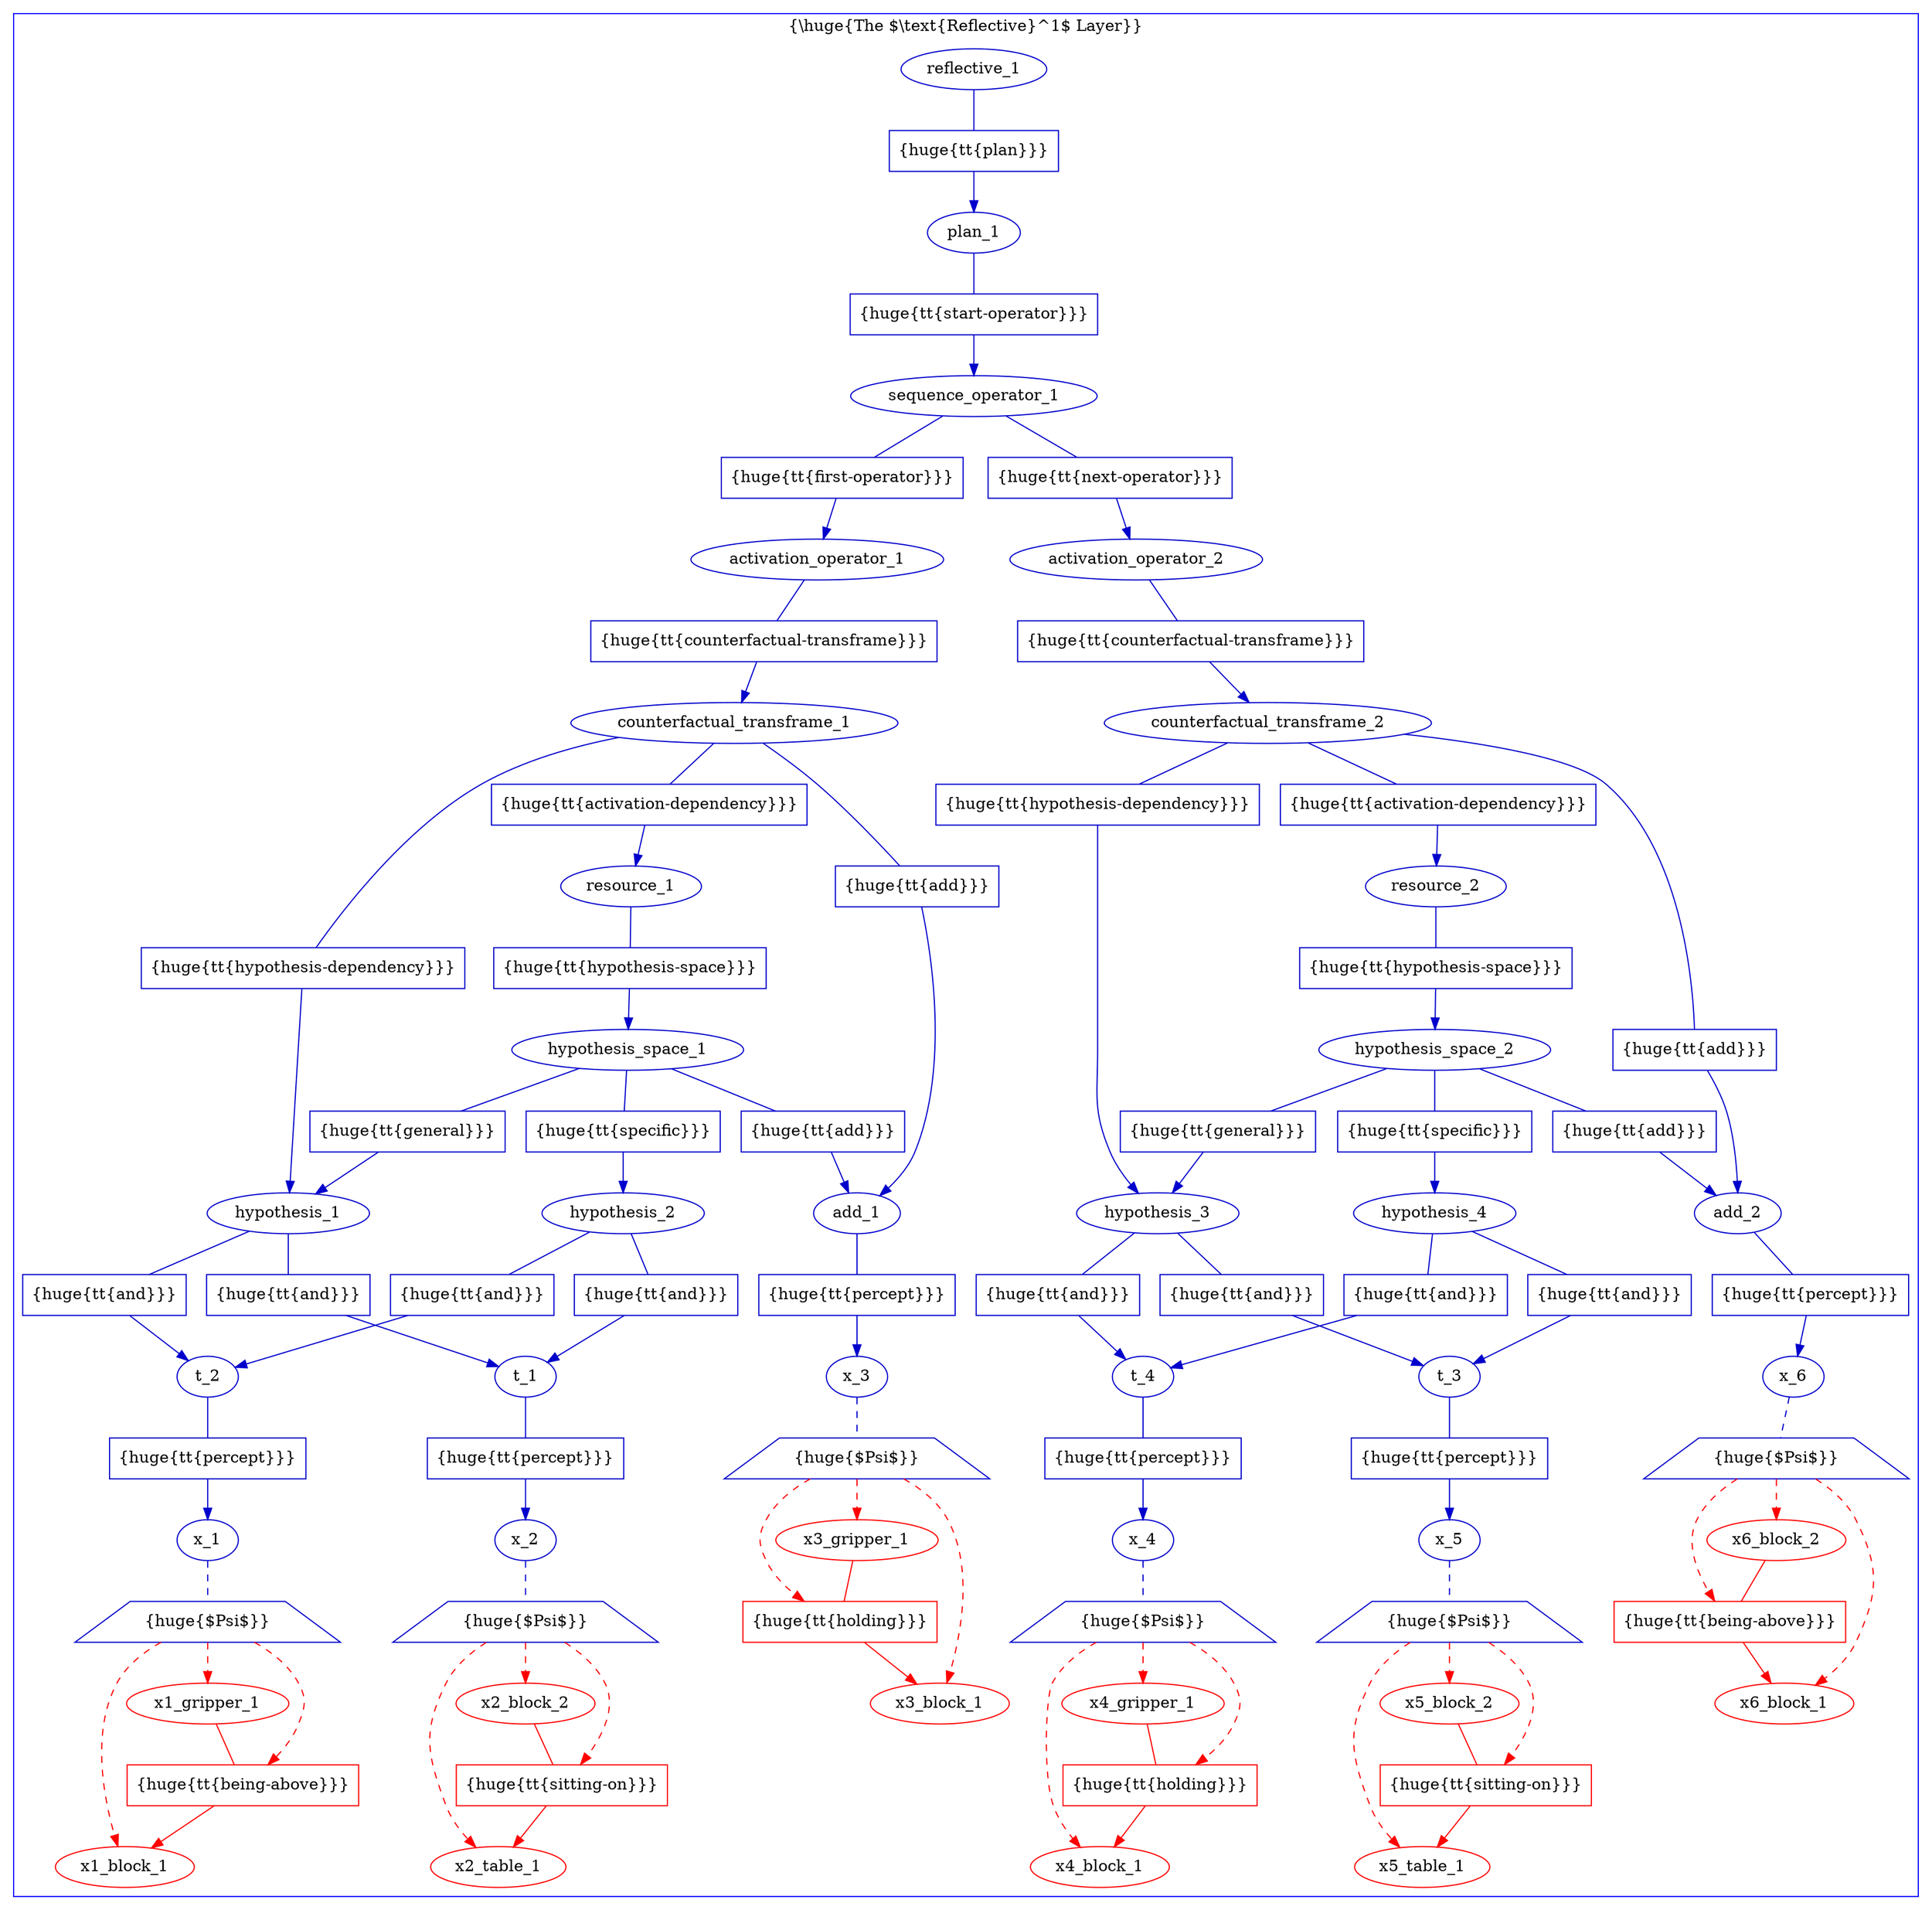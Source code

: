 digraph G {

  subgraph cluster_1 {
    label = "{\\huge{The $\\text{Reflective}^1$ Layer}}";
    color=blue
    
    // reflective
    node [fillcolor = white, color = "#0000CC", style = filled];
    edge [color = "#0000CC"];
        
    // x_1^*
    
    x1_gripper_1   [texlbl = "{\huge{\tt{Gripper}}}",color=red];
    x1_block_1   [texlbl = "{\huge{\tt{Block}}}",color=red];
    
    x1_gripper_1_being_above_x1_block_1 [shape=box,style=filled,label="{\huge{\tt{being-above}}}",color=red];
    x1_gripper_1 -> x1_gripper_1_being_above_x1_block_1 [arrowhead=none,color=red];
    x1_gripper_1_being_above_x1_block_1 -> x1_block_1 [style="-triangle 45",color=red];
    
    x_1 [texlbl = "{\huge{\tt{Symbol*}}}"];
    x_1_reflecting [shape=trapezium,style=filled,label="{\huge{$\Psi$}}",nodesep="0.02",margin="0.11,0.055"];
    x_1 -> x_1_reflecting [style=dashed,arrowhead=none];
    x_1_reflecting -> x1_gripper_1 [style="-triangle 45,dashed", color=red];
    x_1_reflecting -> x1_block_1 [style="-triangle 45,dashed", color=red];
    x_1_reflecting -> x1_gripper_1_being_above_x1_block_1 [style="-triangle 45,dashed", color=red];
    
    // x_2^*
    
    x2_block_2   [texlbl = "{\huge{\tt{Block}}}",color=red];
    x2_table_1   [texlbl = "{\huge{\tt{Table}}}",color=red];
    
    x2_block_2_sitting_on_x2_table_1 [shape=box,style=filled,label="{\huge{\tt{sitting-on}}}",color=red];
    x2_block_2 -> x2_block_2_sitting_on_x2_table_1 [arrowhead=none,color=red];
    x2_block_2_sitting_on_x2_table_1 -> x2_table_1 [style="-triangle 45",color=red];
    
    x_2 [texlbl = "{\huge{\tt{Symbol*}}}"];
    x_2_reflecting [shape=trapezium,style=filled,label="{\huge{$\Psi$}}",nodesep="0.02",margin="0.11,0.055"];
    x_2 -> x_2_reflecting [style=dashed,arrowhead=none];
    x_2_reflecting -> x2_block_2 [style="-triangle 45,dashed", color=red];
    x_2_reflecting -> x2_table_1 [style="-triangle 45,dashed", color=red];
    x_2_reflecting -> x2_block_2_sitting_on_x2_table_1 [style="-triangle 45,dashed", color=red];
    
    // x_3^*
    
    x3_block_1   [texlbl = "{\huge{\tt{Block}}}",color=red];
    x3_gripper_1 [texlbl = "{\huge{\tt{Gripper}}}",color=red];
    
    x3_gripper_1_holding_x3_block_1 [shape=box,style=filled,label="{\huge{\tt{holding}}}",color=red];
    x3_gripper_1 -> x3_gripper_1_holding_x3_block_1 [arrowhead=none,color=red];
    x3_gripper_1_holding_x3_block_1 -> x3_block_1 [style="-triangle 45",color=red];
    
    x_3 [texlbl = "{\huge{\tt{Symbol*}}}"];
    x_3_reflecting [shape=trapezium,style=filled,label="{\huge{$\Psi$}}",nodesep="0.02",margin="0.11,0.055"];
    x_3 -> x_3_reflecting [style=dashed,arrowhead=none];
    x_3_reflecting -> x3_gripper_1 [style="-triangle 45,dashed", color=red];
    x_3_reflecting -> x3_block_1 [style="-triangle 45,dashed", color=red];
    x_3_reflecting -> x3_gripper_1_holding_x3_block_1 [style="-triangle 45,dashed", color=red];
    

    // x_4^*
    
    x4_gripper_1 [texlbl = "{\huge{\tt{Gripper}}}",color=red];
    x4_block_1   [texlbl = "{\huge{\tt{Block}}}",color=red];
    
    x4_gripper_1_holding_x4_block_1 [shape=box,style=filled,label="{\huge{\tt{holding}}}",color=red];
    x4_gripper_1 -> x4_gripper_1_holding_x4_block_1 [arrowhead=none,color=red];
    x4_gripper_1_holding_x4_block_1 -> x4_block_1 [style="-triangle 45",color=red];
    
    x_4 [texlbl = "{\huge{\tt{Symbol*}}}"];
    x_4_reflecting [shape=trapezium,style=filled,label="{\huge{$\Psi$}}",nodesep="0.02",margin="0.11,0.055"];
    x_4 -> x_4_reflecting [style=dashed,arrowhead=none];
    x_4_reflecting -> x4_gripper_1 [style="-triangle 45,dashed", color=red];
    x_4_reflecting -> x4_block_1 [style="-triangle 45,dashed", color=red];
    x_4_reflecting -> x4_gripper_1_holding_x4_block_1 [style="-triangle 45,dashed", color=red];
    
    // x_5^*
    
    x5_block_2   [texlbl = "{\huge{\tt{Block}}}",color=red];
    x5_table_1   [texlbl = "{\huge{\tt{Table}}}",color=red];
    
    x5_block_2_sitting_on_x5_table_1 [shape=box,style=filled,label="{\huge{\tt{sitting-on}}}",color=red];
    x5_block_2 -> x5_block_2_sitting_on_x5_table_1 [arrowhead=none,color=red];
    x5_block_2_sitting_on_x5_table_1 -> x5_table_1 [style="-triangle 45",color=red];
    
    x_5 [texlbl = "{\huge{\tt{Symbol*}}}"];
    x_5_reflecting [shape=trapezium,style=filled,label="{\huge{$\Psi$}}",nodesep="0.02",margin="0.11,0.055"];
    x_5 -> x_5_reflecting [style=dashed,arrowhead=none];
    x_5_reflecting -> x5_block_2 [style="-triangle 45,dashed", color=red];
    x_5_reflecting -> x5_table_1 [style="-triangle 45,dashed", color=red];
    x_5_reflecting -> x5_block_2_sitting_on_x5_table_1 [style="-triangle 45,dashed", color=red];
    
    // x_6^*
    
    x6_block_1   [texlbl = "{\huge{\tt{Block}}}",color=red];
    x6_block_2   [texlbl = "{\huge{\tt{Block}}}",color=red];
    
    x6_block_2_being_above_x6_block_1 [shape=box,style=filled,label="{\huge{\tt{being-above}}}",color=red];
    x6_block_2 -> x6_block_2_being_above_x6_block_1 [arrowhead=none,color=red];
    x6_block_2_being_above_x6_block_1 -> x6_block_1 [style="-triangle 45",color=red];
    
    x_6 [texlbl = "{\huge{\tt{Symbol*}}}"];
    x_6_reflecting [shape=trapezium,style=filled,label="{\huge{$\Psi$}}",nodesep="0.02",margin="0.11,0.055"];
    x_6 -> x_6_reflecting [style=dashed,arrowhead=none];
    x_6_reflecting -> x6_block_2 [style="-triangle 45,dashed", color=red];
    x_6_reflecting -> x6_block_1 [style="-triangle 45,dashed", color=red];
    x_6_reflecting -> x6_block_2_being_above_x6_block_1 [style="-triangle 45,dashed", color=red];
    

    // t_1^
    
    t_1 [texlbl = "{\huge{\tt{Precondition}}}"];
    
    t_1_percept_x_2 [shape=box,style=filled,label="{\huge{\tt{percept}}}"];
    t_1 -> t_1_percept_x_2 [arrowhead=none];
    t_1_percept_x_2 -> x_2 [style="-triangle 45"];
    
    // t_2^
    
    t_2 [texlbl = "{\huge{\tt{Precondition}}}"];
    
    t_2_percept_x_1 [shape=box,style=filled,label="{\huge{\tt{percept}}}"];
    t_2 -> t_2_percept_x_1 [arrowhead=none];
    t_2_percept_x_1 -> x_1 [style="-triangle 45"];
    

    // t_3^
    
    t_3 [texlbl = "{\huge{\tt{Precondition}}}"];
    
    t_3_percept_x_5 [shape=box,style=filled,label="{\huge{\tt{percept}}}"];
    t_3 -> t_3_percept_x_5 [arrowhead=none];
    t_3_percept_x_5 -> x_5 [style="-triangle 45"];
    
    // t_4^
    
    t_4 [texlbl = "{\huge{\tt{Precondition}}}"];
    
    t_4_percept_x_4 [shape=box,style=filled,label="{\huge{\tt{percept}}}"];
    t_4 -> t_4_percept_x_4 [arrowhead=none];
    t_4_percept_x_4 -> x_4 [style="-triangle 45"];
    

    // add_1^
    
    add_1 [texlbl = "{\huge{\tt{Add}}}"];
    
    add_1_percept_x_3 [shape=box,style=filled,label="{\huge{\tt{percept}}}"];
    add_1 -> add_1_percept_x_3 [arrowhead=none];
    add_1_percept_x_3 -> x_3 [style="-triangle 45"];
    

    // add_2^
    
    add_2 [texlbl = "{\huge{\tt{Add}}}"];
    
    add_2_percept_x_6 [shape=box,style=filled,label="{\huge{\tt{percept}}}"];
    add_2 -> add_2_percept_x_6 [arrowhead=none];
    add_2_percept_x_6 -> x_6 [style="-triangle 45"];
    

    // hypothesis_1^
    
    hypothesis_1 [texlbl = "{\huge{\tt{Hypothesis}}}"];
    
    hypothesis_1_and_t_1 [shape=box,style=filled,label="{\huge{\tt{and}}}"];
    hypothesis_1 -> hypothesis_1_and_t_1 [arrowhead=none];
    hypothesis_1_and_t_1 -> t_1 [style="-triangle 45"];
    
    hypothesis_1_and_t_2 [shape=box,style=filled,label="{\huge{\tt{and}}}"];
    hypothesis_1 -> hypothesis_1_and_t_2 [arrowhead=none];
    hypothesis_1_and_t_2 -> t_2 [style="-triangle 45"];
    
    // hypothesis_2^
    
    hypothesis_2 [texlbl = "{\huge{\tt{Hypothesis}}}"];
    
    hypothesis_2_and_t_1 [shape=box,style=filled,label="{\huge{\tt{and}}}"];
    hypothesis_2 -> hypothesis_2_and_t_1 [arrowhead=none];
    hypothesis_2_and_t_1 -> t_1 [style="-triangle 45"];
    
    hypothesis_2_and_t_2 [shape=box,style=filled,label="{\huge{\tt{and}}}"];
    hypothesis_2 -> hypothesis_2_and_t_2 [arrowhead=none];
    hypothesis_2_and_t_2 -> t_2 [style="-triangle 45"];
    

    // hypothesis_3
    
    hypothesis_3 [texlbl = "{\huge{\tt{Hypothesis}}}"];
    
    hypothesis_3_and_t_3 [shape=box,style=filled,label="{\huge{\tt{and}}}"];
    hypothesis_3 -> hypothesis_3_and_t_3 [arrowhead=none];
    hypothesis_3_and_t_3 -> t_3 [style="-triangle 45"];
    
    hypothesis_3_and_t_4 [shape=box,style=filled,label="{\huge{\tt{and}}}"];
    hypothesis_3 -> hypothesis_3_and_t_4 [arrowhead=none];
    hypothesis_3_and_t_4 -> t_4 [style="-triangle 45"];
    
    // hypothesis_4^
    
    hypothesis_4 [texlbl = "{\huge{\tt{Hypothesis}}}"];
    
    hypothesis_4_and_t_3 [shape=box,style=filled,label="{\huge{\tt{and}}}"];
    hypothesis_4 -> hypothesis_4_and_t_3 [arrowhead=none];
    hypothesis_4_and_t_3 -> t_3 [style="-triangle 45"];
    
    hypothesis_4_and_t_4 [shape=box,style=filled,label="{\huge{\tt{and}}}"];
    hypothesis_4 -> hypothesis_4_and_t_4 [arrowhead=none];
    hypothesis_4_and_t_4 -> t_4 [style="-triangle 45"];
    


    // hypothesis_space_1^
    
    hypothesis_space_1 [texlbl = "{\huge{\tt{Hypothesis-Space}}}"];
    
    hypothesis_space_1_add_add_1 [shape=box,style=filled,label="{\huge{\tt{add}}}"];
    hypothesis_space_1 -> hypothesis_space_1_add_add_1 [arrowhead=none];
    hypothesis_space_1_add_add_1 -> add_1 [style="-triangle 45"];
    
    hypothesis_space_1_general_hypothesis_1 [shape=box,style=filled,label="{\huge{\tt{general}}}"];
    hypothesis_space_1 -> hypothesis_space_1_general_hypothesis_1 [arrowhead=none];
    hypothesis_space_1_general_hypothesis_1 -> hypothesis_1 [style="-triangle 45"];
    
    hypothesis_space_1_general_hypothesis_2 [shape=box,style=filled,label="{\huge{\tt{specific}}}"];
    hypothesis_space_1 -> hypothesis_space_1_general_hypothesis_2 [arrowhead=none];
    hypothesis_space_1_general_hypothesis_2 -> hypothesis_2 [style="-triangle 45"];
    

    // hypothesis_space_2^
    
    hypothesis_space_2 [texlbl = "{\huge{\tt{Hypothesis-Space}}}"];
    
    hypothesis_space_2_add_add_2 [shape=box,style=filled,label="{\huge{\tt{add}}}"];
    hypothesis_space_2 -> hypothesis_space_2_add_add_2 [arrowhead=none];
    hypothesis_space_2_add_add_2 -> add_2 [style="-triangle 45"];
    
    hypothesis_space_2_general_hypothesis_3 [shape=box,style=filled,label="{\huge{\tt{general}}}"];
    hypothesis_space_2 -> hypothesis_space_2_general_hypothesis_3 [arrowhead=none];
    hypothesis_space_2_general_hypothesis_3 -> hypothesis_3 [style="-triangle 45"];
    
    hypothesis_space_2_general_hypothesis_4 [shape=box,style=filled,label="{\huge{\tt{specific}}}"];
    hypothesis_space_2 -> hypothesis_space_2_general_hypothesis_4 [arrowhead=none];
    hypothesis_space_2_general_hypothesis_4 -> hypothesis_4 [style="-triangle 45"];
    

    // resource_1^*
    
    resource_1 [texlbl = "{\huge{\tt{Resource*}}}"];
    
    resource_1_hypothesis_space_hypothesis_space_1 [shape=box,style=filled,label="{\huge{\tt{hypothesis-space}}}"];
    resource_1 -> resource_1_hypothesis_space_hypothesis_space_1 [arrowhead=none];
    resource_1_hypothesis_space_hypothesis_space_1 -> hypothesis_space_1 [style="-triangle 45"];
    

    // resource_2^*
    
    resource_2 [texlbl = "{\huge{\tt{Resource*}}}"];
    
    resource_2_hypothesis_space_hypothesis_space_2 [shape=box,style=filled,label="{\huge{\tt{hypothesis-space}}}"];
    resource_2 -> resource_2_hypothesis_space_hypothesis_space_2 [arrowhead=none];
    resource_2_hypothesis_space_hypothesis_space_2 -> hypothesis_space_2 [style="-triangle 45"];
    

    // counterfactual_transframe_1
    
    counterfactual_transframe_1 [texlbl = "$\begin{array}{c}\text{\huge{\tt{Counterfactual-}}}\\\text{\huge{\tt{Transframe}}}\end{array}$"];
    
    counterfactual_transframe_1_activation_dependency_resource_1 [shape=box,style=filled,label="{\huge{\tt{activation-dependency}}}"];
    counterfactual_transframe_1 -> counterfactual_transframe_1_activation_dependency_resource_1 [arrowhead=none];
    counterfactual_transframe_1_activation_dependency_resource_1 -> resource_1 [style="-triangle 45"];
    
    counterfactual_transframe_1_add_add_1 [shape=box,style=filled,label="{\huge{\tt{add}}}"];
    counterfactual_transframe_1 -> counterfactual_transframe_1_add_add_1 [arrowhead=none];
    counterfactual_transframe_1_add_add_1 -> add_1 [style="-triangle 45"];
    
    counterfactual_transframe_1_hypothesis_dependency_hypothesis_1 [shape=box,style=filled,label="{\huge{\tt{hypothesis-dependency}}}"];
    counterfactual_transframe_1 -> counterfactual_transframe_1_hypothesis_dependency_hypothesis_1 [arrowhead=none];
    counterfactual_transframe_1_hypothesis_dependency_hypothesis_1 -> hypothesis_1 [style="-triangle 45"];
    

    // counterfactual_transframe_2
    
    counterfactual_transframe_2 [texlbl = "$\begin{array}{c}\text{\huge{\tt{Counterfactual-}}}\\\text{\huge{\tt{Transframe}}}\end{array}$"];
    
    counterfactual_transframe_2_activation_dependency_resource_2 [shape=box,style=filled,label="{\huge{\tt{activation-dependency}}}"];
    counterfactual_transframe_2 -> counterfactual_transframe_2_activation_dependency_resource_2 [arrowhead=none];
    counterfactual_transframe_2_activation_dependency_resource_2 -> resource_2 [style="-triangle 45"];
    
    counterfactual_transframe_2_add_add_2 [shape=box,style=filled,label="{\huge{\tt{add}}}"];
    counterfactual_transframe_2 -> counterfactual_transframe_2_add_add_2 [arrowhead=none];
    counterfactual_transframe_2_add_add_2 -> add_2 [style="-triangle 45"];
    
    counterfactual_transframe_2_hypothesis_dependency_hypothesis_3 [shape=box,style=filled,label="{\huge{\tt{hypothesis-dependency}}}"];
    counterfactual_transframe_2 -> counterfactual_transframe_2_hypothesis_dependency_hypothesis_3 [arrowhead=none];
    counterfactual_transframe_2_hypothesis_dependency_hypothesis_3 -> hypothesis_3 [style="-triangle 45"];
    

    // activation_operator_1
    
    activation_operator_1 [texlbl = "$\begin{array}{c}\text{\huge{\tt{Activation-}}}\\\text{\huge{\tt{Operator}}}\end{array}$"];
    
    activation_operator_1_resource_counterfactual_transframe_1 [shape=box,style=filled,label="{\huge{\tt{counterfactual-transframe}}}"];
    activation_operator_1 -> activation_operator_1_resource_counterfactual_transframe_1 [arrowhead=none];
    activation_operator_1_resource_counterfactual_transframe_1 -> counterfactual_transframe_1 [style="-triangle 45"];
    
    // activation_operator_2
    
    activation_operator_2 [texlbl = "$\begin{array}{c}\text{\huge{\tt{Activation-}}}\\\text{\huge{\tt{Operator}}}\end{array}$"];
    
    activation_operator_2_resource_counterfactual_transframe_2 [shape=box,style=filled,label="{\huge{\tt{counterfactual-transframe}}}"];
    activation_operator_2 -> activation_operator_2_resource_counterfactual_transframe_2 [arrowhead=none];
    activation_operator_2_resource_counterfactual_transframe_2 -> counterfactual_transframe_2 [style="-triangle 45"];
    

    // sequence_operator_1
    
    sequence_operator_1 [texlbl = "$\begin{array}{c}\text{\huge{\tt{Sequence-}}}\\\text{\huge{\tt{Operator}}}\end{array}$"];
    
    sequence_operator_1_first_operator_activation_operator_1 [shape=box,style=filled,label="{\huge{\tt{first-operator}}}"];
    sequence_operator_1 -> sequence_operator_1_first_operator_activation_operator_1 [arrowhead=none];
    sequence_operator_1_first_operator_activation_operator_1 -> activation_operator_1 [style="-triangle 45"];
    
    sequence_operator_1_next_operator_activation_operator_2 [shape=box,style=filled,label="{\huge{\tt{next-operator}}}"];
    sequence_operator_1 -> sequence_operator_1_next_operator_activation_operator_2 [arrowhead=none];
    sequence_operator_1_next_operator_activation_operator_2 -> activation_operator_2 [style="-triangle 45"];
    
    // plan_1
    
    plan_1 [texlbl = "{\huge{\tt{Plan}}}"];
    
    plan_1_start_operator_sequence_operator_1 [shape=box,style=filled,label="{\huge{\tt{start-operator}}}"];
    plan_1 -> plan_1_start_operator_sequence_operator_1 [arrowhead=none];
    plan_1_start_operator_sequence_operator_1 -> sequence_operator_1 [style="-triangle 45"];
    
    // reflective^1
    
    reflective_1 [texlbl = "{\huge{\tt{Reflective}}}"];
    
    reflective_1_plan_plan_1 [shape=box,style=filled,label="{\huge{\tt{plan}}}"];
    reflective_1 -> reflective_1_plan_plan_1 [arrowhead=none];
    reflective_1_plan_plan_1 -> plan_1 [style="-triangle 45"];
    
    
  }
}
